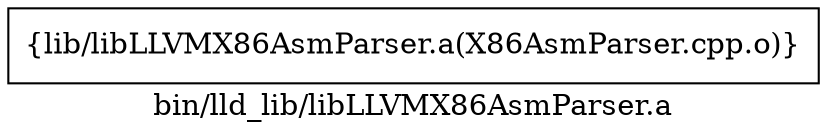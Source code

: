 digraph "bin/lld_lib/libLLVMX86AsmParser.a" {
	label="bin/lld_lib/libLLVMX86AsmParser.a";
	rankdir=LR;

	Node0x55fd7b8055f8 [shape=record,shape=box,group=0,label="{lib/libLLVMX86AsmParser.a(X86AsmParser.cpp.o)}"];
}
